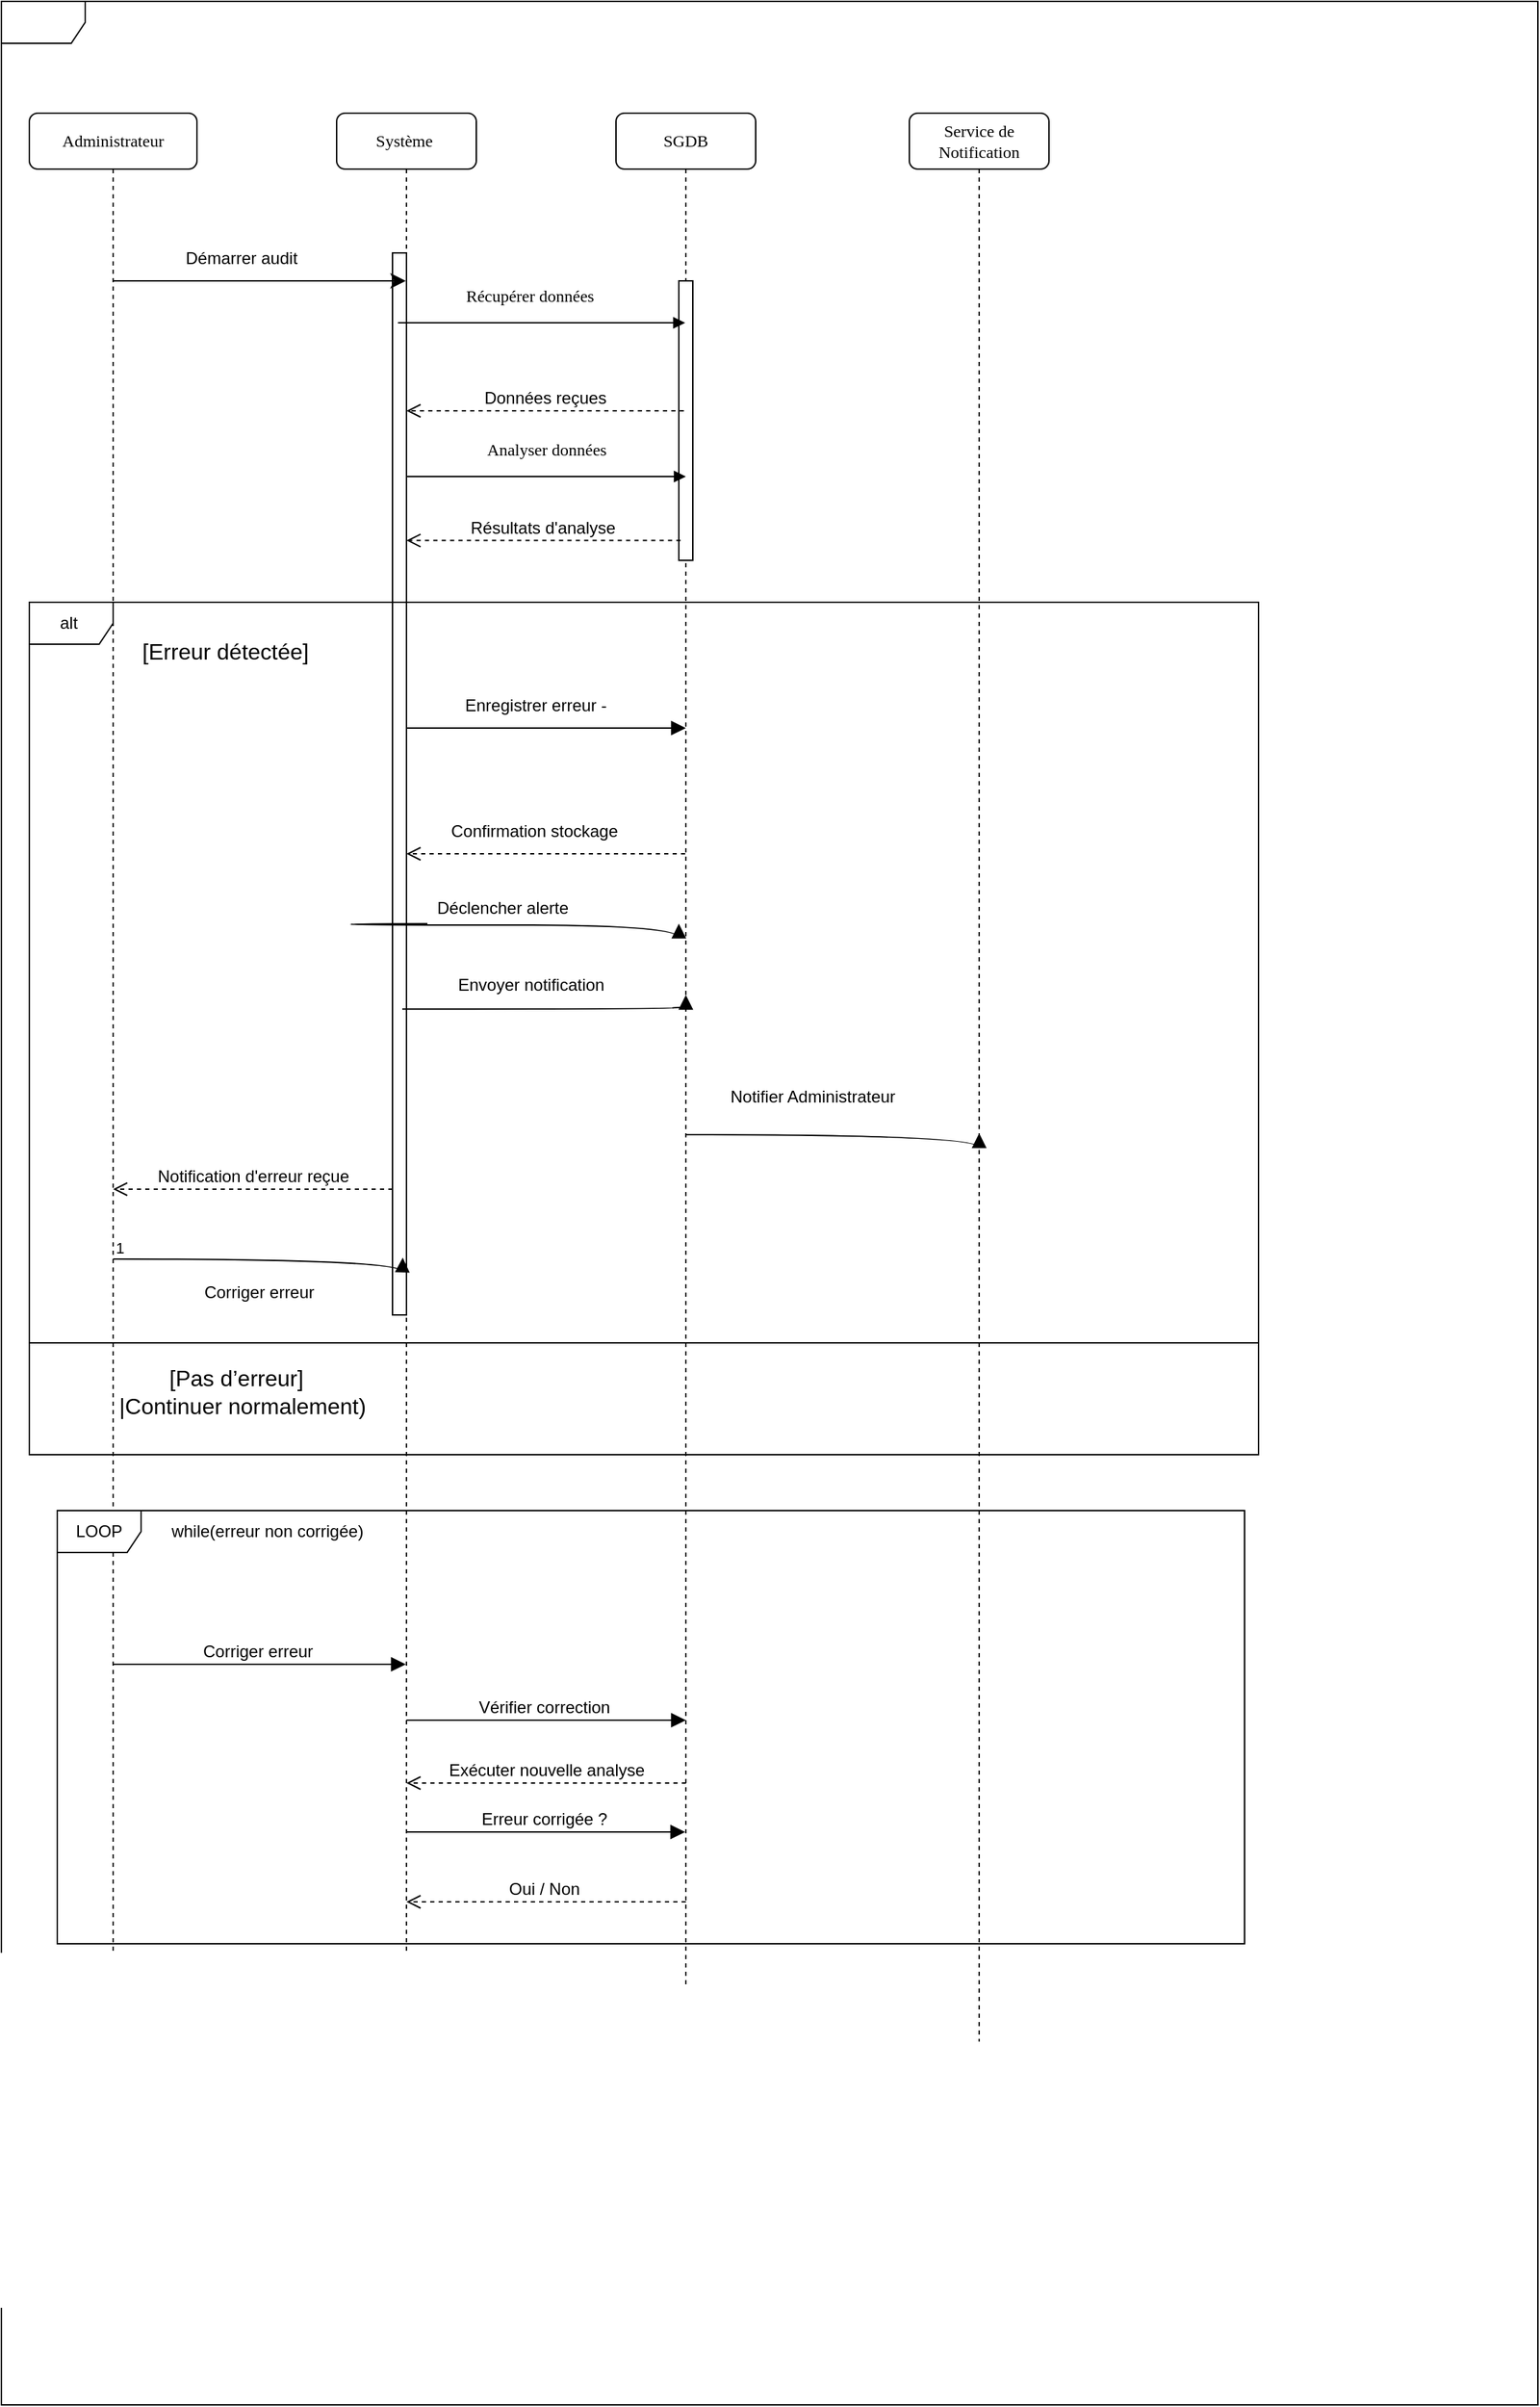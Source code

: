 <mxfile version="26.1.0">
  <diagram name="Page-1" id="13e1069c-82ec-6db2-03f1-153e76fe0fe0">
    <mxGraphModel dx="1603" dy="706" grid="1" gridSize="10" guides="1" tooltips="1" connect="1" arrows="1" fold="1" page="1" pageScale="1" pageWidth="1100" pageHeight="850" background="none" math="0" shadow="0">
      <root>
        <mxCell id="0" />
        <mxCell id="1" parent="0" />
        <mxCell id="7baba1c4bc27f4b0-2" value="Système&amp;nbsp;" style="shape=umlLifeline;perimeter=lifelinePerimeter;whiteSpace=wrap;html=1;container=1;collapsible=0;recursiveResize=0;outlineConnect=0;rounded=1;shadow=0;comic=0;labelBackgroundColor=none;strokeWidth=1;fontFamily=Verdana;fontSize=12;align=center;" parent="1" vertex="1">
          <mxGeometry x="240" y="80" width="100" height="1410" as="geometry" />
        </mxCell>
        <mxCell id="7baba1c4bc27f4b0-10" value="" style="html=1;points=[];perimeter=orthogonalPerimeter;rounded=0;shadow=0;comic=0;labelBackgroundColor=none;strokeWidth=1;fontFamily=Verdana;fontSize=12;align=center;" parent="7baba1c4bc27f4b0-2" vertex="1">
          <mxGeometry x="40" y="100" width="10" height="760" as="geometry" />
        </mxCell>
        <mxCell id="7baba1c4bc27f4b0-3" value="SGDB" style="shape=umlLifeline;perimeter=lifelinePerimeter;whiteSpace=wrap;html=1;container=1;collapsible=0;recursiveResize=0;outlineConnect=0;rounded=1;shadow=0;comic=0;labelBackgroundColor=none;strokeWidth=1;fontFamily=Verdana;fontSize=12;align=center;" parent="1" vertex="1">
          <mxGeometry x="440" y="80" width="100" height="1340" as="geometry" />
        </mxCell>
        <mxCell id="7baba1c4bc27f4b0-13" value="" style="html=1;points=[];perimeter=orthogonalPerimeter;rounded=0;shadow=0;comic=0;labelBackgroundColor=none;strokeWidth=1;fontFamily=Verdana;fontSize=12;align=center;" parent="7baba1c4bc27f4b0-3" vertex="1">
          <mxGeometry x="45" y="120" width="10" height="200" as="geometry" />
        </mxCell>
        <mxCell id="7baba1c4bc27f4b0-4" value="Service de Notification" style="shape=umlLifeline;perimeter=lifelinePerimeter;whiteSpace=wrap;html=1;container=1;collapsible=0;recursiveResize=0;outlineConnect=0;rounded=1;shadow=0;comic=0;labelBackgroundColor=none;strokeWidth=1;fontFamily=Verdana;fontSize=12;align=center;" parent="1" vertex="1">
          <mxGeometry x="650" y="80" width="100" height="1380" as="geometry" />
        </mxCell>
        <mxCell id="7baba1c4bc27f4b0-8" value="A&lt;span style=&quot;background-color: transparent; color: light-dark(rgb(0, 0, 0), rgb(255, 255, 255));&quot;&gt;dministrateur&lt;/span&gt;" style="shape=umlLifeline;perimeter=lifelinePerimeter;whiteSpace=wrap;html=1;container=1;collapsible=0;recursiveResize=0;outlineConnect=0;rounded=1;shadow=0;comic=0;labelBackgroundColor=none;strokeWidth=1;fontFamily=Verdana;fontSize=12;align=center;" parent="1" vertex="1">
          <mxGeometry x="20" y="80" width="120" height="1420" as="geometry" />
        </mxCell>
        <mxCell id="mBNDETqpcHyeqGvDYLxR-3" value="Démarrer audit" style="text;whiteSpace=wrap;html=1;" parent="7baba1c4bc27f4b0-8" vertex="1">
          <mxGeometry x="110" y="90" width="110" height="40" as="geometry" />
        </mxCell>
        <mxCell id="7baba1c4bc27f4b0-14" value="Récupérer données" style="html=1;verticalAlign=bottom;endArrow=block;labelBackgroundColor=none;fontFamily=Verdana;fontSize=12;edgeStyle=elbowEdgeStyle;elbow=vertical;" parent="1" target="7baba1c4bc27f4b0-3" edge="1">
          <mxGeometry y="10" relative="1" as="geometry">
            <mxPoint x="295" y="230" as="sourcePoint" />
            <mxPoint x="445" y="230.0" as="targetPoint" />
            <mxPoint as="offset" />
            <Array as="points">
              <mxPoint x="280" y="230" />
            </Array>
          </mxGeometry>
        </mxCell>
        <mxCell id="mBNDETqpcHyeqGvDYLxR-2" value="" style="endArrow=classic;html=1;rounded=0;fontSize=12;startSize=8;endSize=8;curved=1;" parent="1" source="7baba1c4bc27f4b0-8" target="7baba1c4bc27f4b0-2" edge="1">
          <mxGeometry width="50" height="50" relative="1" as="geometry">
            <mxPoint x="300" y="310" as="sourcePoint" />
            <mxPoint x="350" y="260" as="targetPoint" />
            <Array as="points">
              <mxPoint x="190" y="200" />
            </Array>
          </mxGeometry>
        </mxCell>
        <mxCell id="mBNDETqpcHyeqGvDYLxR-8" value="Données reçues" style="html=1;verticalAlign=bottom;endArrow=open;dashed=1;endSize=8;curved=0;rounded=0;fontSize=12;exitX=0.36;exitY=0.465;exitDx=0;exitDy=0;exitPerimeter=0;" parent="1" source="7baba1c4bc27f4b0-13" target="7baba1c4bc27f4b0-2" edge="1">
          <mxGeometry relative="1" as="geometry">
            <mxPoint x="470" y="370" as="sourcePoint" />
            <mxPoint x="390" y="370" as="targetPoint" />
            <Array as="points" />
          </mxGeometry>
        </mxCell>
        <mxCell id="mBNDETqpcHyeqGvDYLxR-9" value="alt&amp;nbsp;" style="shape=umlFrame;whiteSpace=wrap;html=1;pointerEvents=0;" parent="1" vertex="1">
          <mxGeometry x="20" y="430" width="880" height="610" as="geometry" />
        </mxCell>
        <mxCell id="mBNDETqpcHyeqGvDYLxR-20" value="" style="shape=umlFrame;whiteSpace=wrap;html=1;pointerEvents=0;align=center;" parent="1" vertex="1">
          <mxGeometry width="1100" height="1720" as="geometry" />
        </mxCell>
        <mxCell id="mBNDETqpcHyeqGvDYLxR-21" value="Analyser données" style="html=1;verticalAlign=bottom;endArrow=block;labelBackgroundColor=none;fontFamily=Verdana;fontSize=12;edgeStyle=elbowEdgeStyle;elbow=vertical;" parent="1" edge="1">
          <mxGeometry y="10" relative="1" as="geometry">
            <mxPoint x="290" y="340" as="sourcePoint" />
            <mxPoint x="490" y="340" as="targetPoint" />
            <mxPoint as="offset" />
            <Array as="points">
              <mxPoint x="310" y="340" />
            </Array>
          </mxGeometry>
        </mxCell>
        <mxCell id="mBNDETqpcHyeqGvDYLxR-22" value="Résultats d&#39;analyse&amp;nbsp;" style="html=1;verticalAlign=bottom;endArrow=open;dashed=1;endSize=8;curved=0;rounded=0;fontSize=12;exitX=0.12;exitY=0.929;exitDx=0;exitDy=0;exitPerimeter=0;" parent="1" source="7baba1c4bc27f4b0-13" target="7baba1c4bc27f4b0-2" edge="1">
          <mxGeometry x="-0.004" relative="1" as="geometry">
            <mxPoint x="499" y="303" as="sourcePoint" />
            <mxPoint x="310" y="386" as="targetPoint" />
            <Array as="points" />
            <mxPoint as="offset" />
          </mxGeometry>
        </mxCell>
        <mxCell id="mBNDETqpcHyeqGvDYLxR-24" value=" [Erreur détectée]" style="text;html=1;align=center;verticalAlign=middle;resizable=0;points=[];autosize=1;strokeColor=none;fillColor=none;fontSize=16;" parent="1" vertex="1">
          <mxGeometry x="90" y="450" width="140" height="30" as="geometry" />
        </mxCell>
        <mxCell id="mBNDETqpcHyeqGvDYLxR-25" value="" style="endArrow=block;endFill=1;html=1;edgeStyle=orthogonalEdgeStyle;align=left;verticalAlign=top;rounded=0;fontSize=12;startSize=8;endSize=8;curved=1;" parent="1" edge="1">
          <mxGeometry x="-1" relative="1" as="geometry">
            <mxPoint x="290" y="520" as="sourcePoint" />
            <mxPoint x="490" y="520" as="targetPoint" />
            <Array as="points">
              <mxPoint x="290" y="520" />
              <mxPoint x="290" y="521" />
            </Array>
          </mxGeometry>
        </mxCell>
        <mxCell id="mBNDETqpcHyeqGvDYLxR-27" value="Enregistrer erreur -" style="text;whiteSpace=wrap;html=1;" parent="1" vertex="1">
          <mxGeometry x="330" y="490" width="130" height="40" as="geometry" />
        </mxCell>
        <mxCell id="mBNDETqpcHyeqGvDYLxR-28" value="" style="html=1;verticalAlign=bottom;endArrow=open;dashed=1;endSize=8;curved=0;rounded=0;fontSize=12;" parent="1" source="7baba1c4bc27f4b0-3" edge="1">
          <mxGeometry x="-0.076" y="230" relative="1" as="geometry">
            <mxPoint x="330" y="520" as="sourcePoint" />
            <mxPoint x="290" y="610" as="targetPoint" />
            <Array as="points" />
            <mxPoint x="1" as="offset" />
          </mxGeometry>
        </mxCell>
        <mxCell id="mBNDETqpcHyeqGvDYLxR-29" value="Confirmation stockage" style="text;whiteSpace=wrap;html=1;" parent="1" vertex="1">
          <mxGeometry x="320" y="580" width="150" height="40" as="geometry" />
        </mxCell>
        <mxCell id="mBNDETqpcHyeqGvDYLxR-34" value="Déclencher alerte" style="text;whiteSpace=wrap;html=1;" parent="1" vertex="1">
          <mxGeometry x="310" y="635" width="130" height="40" as="geometry" />
        </mxCell>
        <mxCell id="mBNDETqpcHyeqGvDYLxR-35" value="" style="endArrow=block;endFill=1;html=1;edgeStyle=orthogonalEdgeStyle;align=left;verticalAlign=top;rounded=0;fontSize=12;startSize=8;endSize=8;curved=1;exitX=0.7;exitY=0.712;exitDx=0;exitDy=0;exitPerimeter=0;" parent="1" edge="1" source="7baba1c4bc27f4b0-10">
          <mxGeometry x="-1" relative="1" as="geometry">
            <mxPoint x="300" y="711" as="sourcePoint" />
            <mxPoint x="490" y="711" as="targetPoint" />
            <Array as="points">
              <mxPoint x="480" y="721" />
              <mxPoint x="490" y="720" />
            </Array>
          </mxGeometry>
        </mxCell>
        <mxCell id="mBNDETqpcHyeqGvDYLxR-37" value="Notifier Administrateur&amp;nbsp;&lt;div&gt;&lt;br&gt;&lt;/div&gt;" style="endArrow=block;endFill=1;html=1;edgeStyle=orthogonalEdgeStyle;align=left;verticalAlign=top;rounded=0;fontSize=12;startSize=8;endSize=8;curved=1;" parent="1" source="7baba1c4bc27f4b0-3" edge="1">
          <mxGeometry x="-0.71" y="41" relative="1" as="geometry">
            <mxPoint x="540" y="810" as="sourcePoint" />
            <mxPoint x="700" y="810" as="targetPoint" />
            <Array as="points">
              <mxPoint x="700" y="811" />
            </Array>
            <mxPoint x="-1" as="offset" />
          </mxGeometry>
        </mxCell>
        <mxCell id="mBNDETqpcHyeqGvDYLxR-42" value="" style="endArrow=block;endFill=1;html=1;edgeStyle=orthogonalEdgeStyle;align=left;verticalAlign=top;rounded=0;fontSize=12;startSize=8;endSize=8;curved=1;" parent="1" edge="1">
          <mxGeometry x="-1" relative="1" as="geometry">
            <mxPoint x="305" y="660" as="sourcePoint" />
            <mxPoint x="485" y="660" as="targetPoint" />
            <Array as="points">
              <mxPoint x="250" y="660" />
              <mxPoint x="485" y="661" />
            </Array>
          </mxGeometry>
        </mxCell>
        <mxCell id="mBNDETqpcHyeqGvDYLxR-45" value="Notification d&#39;erreur reçue" style="html=1;verticalAlign=bottom;endArrow=open;dashed=1;endSize=8;curved=0;rounded=0;fontSize=12;" parent="1" target="7baba1c4bc27f4b0-8" edge="1">
          <mxGeometry relative="1" as="geometry">
            <mxPoint x="280" y="850" as="sourcePoint" />
            <mxPoint x="80" y="867.593" as="targetPoint" />
            <Array as="points">
              <mxPoint x="140" y="850" />
            </Array>
          </mxGeometry>
        </mxCell>
        <mxCell id="mBNDETqpcHyeqGvDYLxR-47" value="&amp;nbsp; &amp;nbsp; &amp;nbsp; &amp;nbsp; &amp;nbsp;&amp;nbsp;&lt;span style=&quot;background-color: light-dark(#ffffff, var(--ge-dark-color, #121212)); color: light-dark(rgb(0, 0, 0), rgb(255, 255, 255));&quot;&gt;Corriger erreur&amp;nbsp;&amp;nbsp;&lt;/span&gt;" style="endArrow=block;endFill=1;html=1;edgeStyle=orthogonalEdgeStyle;align=left;verticalAlign=top;rounded=0;fontSize=12;startSize=8;endSize=8;curved=1;entryX=0.733;entryY=0.946;entryDx=0;entryDy=0;entryPerimeter=0;" parent="1" target="7baba1c4bc27f4b0-10" edge="1">
          <mxGeometry x="-0.712" y="-10" relative="1" as="geometry">
            <mxPoint x="80" y="900" as="sourcePoint" />
            <mxPoint x="240" y="900" as="targetPoint" />
            <Array as="points">
              <mxPoint x="287" y="900" />
            </Array>
            <mxPoint as="offset" />
          </mxGeometry>
        </mxCell>
        <mxCell id="mBNDETqpcHyeqGvDYLxR-48" value="1" style="edgeLabel;resizable=0;html=1;align=left;verticalAlign=bottom;" parent="mBNDETqpcHyeqGvDYLxR-47" connectable="0" vertex="1">
          <mxGeometry x="-1" relative="1" as="geometry" />
        </mxCell>
        <mxCell id="mBNDETqpcHyeqGvDYLxR-57" value="[Pas d’erreur]&amp;nbsp;&lt;div&gt;&amp;nbsp;|Continuer normalement)&lt;/div&gt;" style="text;html=1;align=center;verticalAlign=middle;resizable=0;points=[];autosize=1;strokeColor=none;fillColor=none;fontSize=16;" parent="1" vertex="1">
          <mxGeometry x="70" y="970" width="200" height="50" as="geometry" />
        </mxCell>
        <mxCell id="mBNDETqpcHyeqGvDYLxR-58" value="LOOP" style="shape=umlFrame;whiteSpace=wrap;html=1;pointerEvents=0;" parent="1" vertex="1">
          <mxGeometry x="40" y="1080" width="850" height="310" as="geometry" />
        </mxCell>
        <mxCell id="mBNDETqpcHyeqGvDYLxR-59" style="edgeStyle=none;curved=1;rounded=0;orthogonalLoop=1;jettySize=auto;html=1;entryX=0.75;entryY=1;entryDx=0;entryDy=0;fontSize=12;startSize=8;endSize=8;" parent="1" source="mBNDETqpcHyeqGvDYLxR-36" target="mBNDETqpcHyeqGvDYLxR-36" edge="1">
          <mxGeometry relative="1" as="geometry" />
        </mxCell>
        <mxCell id="mBNDETqpcHyeqGvDYLxR-63" value="Corriger erreur&amp;nbsp;" style="html=1;verticalAlign=bottom;endArrow=block;curved=0;rounded=0;fontSize=12;startSize=8;endSize=8;" parent="1" source="7baba1c4bc27f4b0-8" target="7baba1c4bc27f4b0-2" edge="1">
          <mxGeometry width="80" relative="1" as="geometry">
            <mxPoint x="420" y="730" as="sourcePoint" />
            <mxPoint x="500" y="730" as="targetPoint" />
            <Array as="points">
              <mxPoint x="150" y="1190" />
              <mxPoint x="180" y="1190" />
            </Array>
          </mxGeometry>
        </mxCell>
        <mxCell id="mBNDETqpcHyeqGvDYLxR-64" value="Vérifier correction&amp;nbsp;" style="html=1;verticalAlign=bottom;endArrow=block;curved=0;rounded=0;fontSize=12;startSize=8;endSize=8;" parent="1" edge="1">
          <mxGeometry width="80" relative="1" as="geometry">
            <mxPoint x="290" y="1230" as="sourcePoint" />
            <mxPoint x="490" y="1230" as="targetPoint" />
            <Array as="points" />
          </mxGeometry>
        </mxCell>
        <mxCell id="mBNDETqpcHyeqGvDYLxR-69" value="Exécuter nouvelle analyse" style="html=1;verticalAlign=bottom;endArrow=open;dashed=1;endSize=8;curved=0;rounded=0;fontSize=12;" parent="1" edge="1">
          <mxGeometry relative="1" as="geometry">
            <mxPoint x="490.11" y="1275" as="sourcePoint" />
            <mxPoint x="289.999" y="1275" as="targetPoint" />
            <Array as="points" />
          </mxGeometry>
        </mxCell>
        <mxCell id="mBNDETqpcHyeqGvDYLxR-72" value="Erreur corrigée ?&amp;nbsp;" style="html=1;verticalAlign=bottom;endArrow=block;curved=0;rounded=0;fontSize=12;startSize=8;endSize=8;" parent="1" target="7baba1c4bc27f4b0-3" edge="1">
          <mxGeometry width="80" relative="1" as="geometry">
            <mxPoint x="290" y="1310" as="sourcePoint" />
            <mxPoint x="350" y="1300" as="targetPoint" />
          </mxGeometry>
        </mxCell>
        <mxCell id="mBNDETqpcHyeqGvDYLxR-73" value="Oui / Non&amp;nbsp;" style="html=1;verticalAlign=bottom;endArrow=open;dashed=1;endSize=8;curved=0;rounded=0;fontSize=12;" parent="1" target="7baba1c4bc27f4b0-2" edge="1">
          <mxGeometry relative="1" as="geometry">
            <mxPoint x="490" y="1360" as="sourcePoint" />
            <mxPoint x="410" y="1360" as="targetPoint" />
          </mxGeometry>
        </mxCell>
        <mxCell id="2hvQQX04gWuhlepmC8Tm-1" value="while(erreur non corrigée)" style="text;html=1;align=center;verticalAlign=middle;resizable=0;points=[];autosize=1;strokeColor=none;fillColor=none;" vertex="1" parent="1">
          <mxGeometry x="110" y="1080" width="160" height="30" as="geometry" />
        </mxCell>
        <mxCell id="mBNDETqpcHyeqGvDYLxR-36" value="Envoyer notification" style="text;whiteSpace=wrap;html=1;" parent="1" vertex="1">
          <mxGeometry x="325" y="690" width="140" height="40" as="geometry" />
        </mxCell>
        <mxCell id="2hvQQX04gWuhlepmC8Tm-7" value="" style="endArrow=none;html=1;rounded=0;" edge="1" parent="1">
          <mxGeometry width="50" height="50" relative="1" as="geometry">
            <mxPoint x="20" y="960" as="sourcePoint" />
            <mxPoint x="900" y="960" as="targetPoint" />
            <Array as="points">
              <mxPoint x="490" y="960" />
            </Array>
          </mxGeometry>
        </mxCell>
      </root>
    </mxGraphModel>
  </diagram>
</mxfile>
